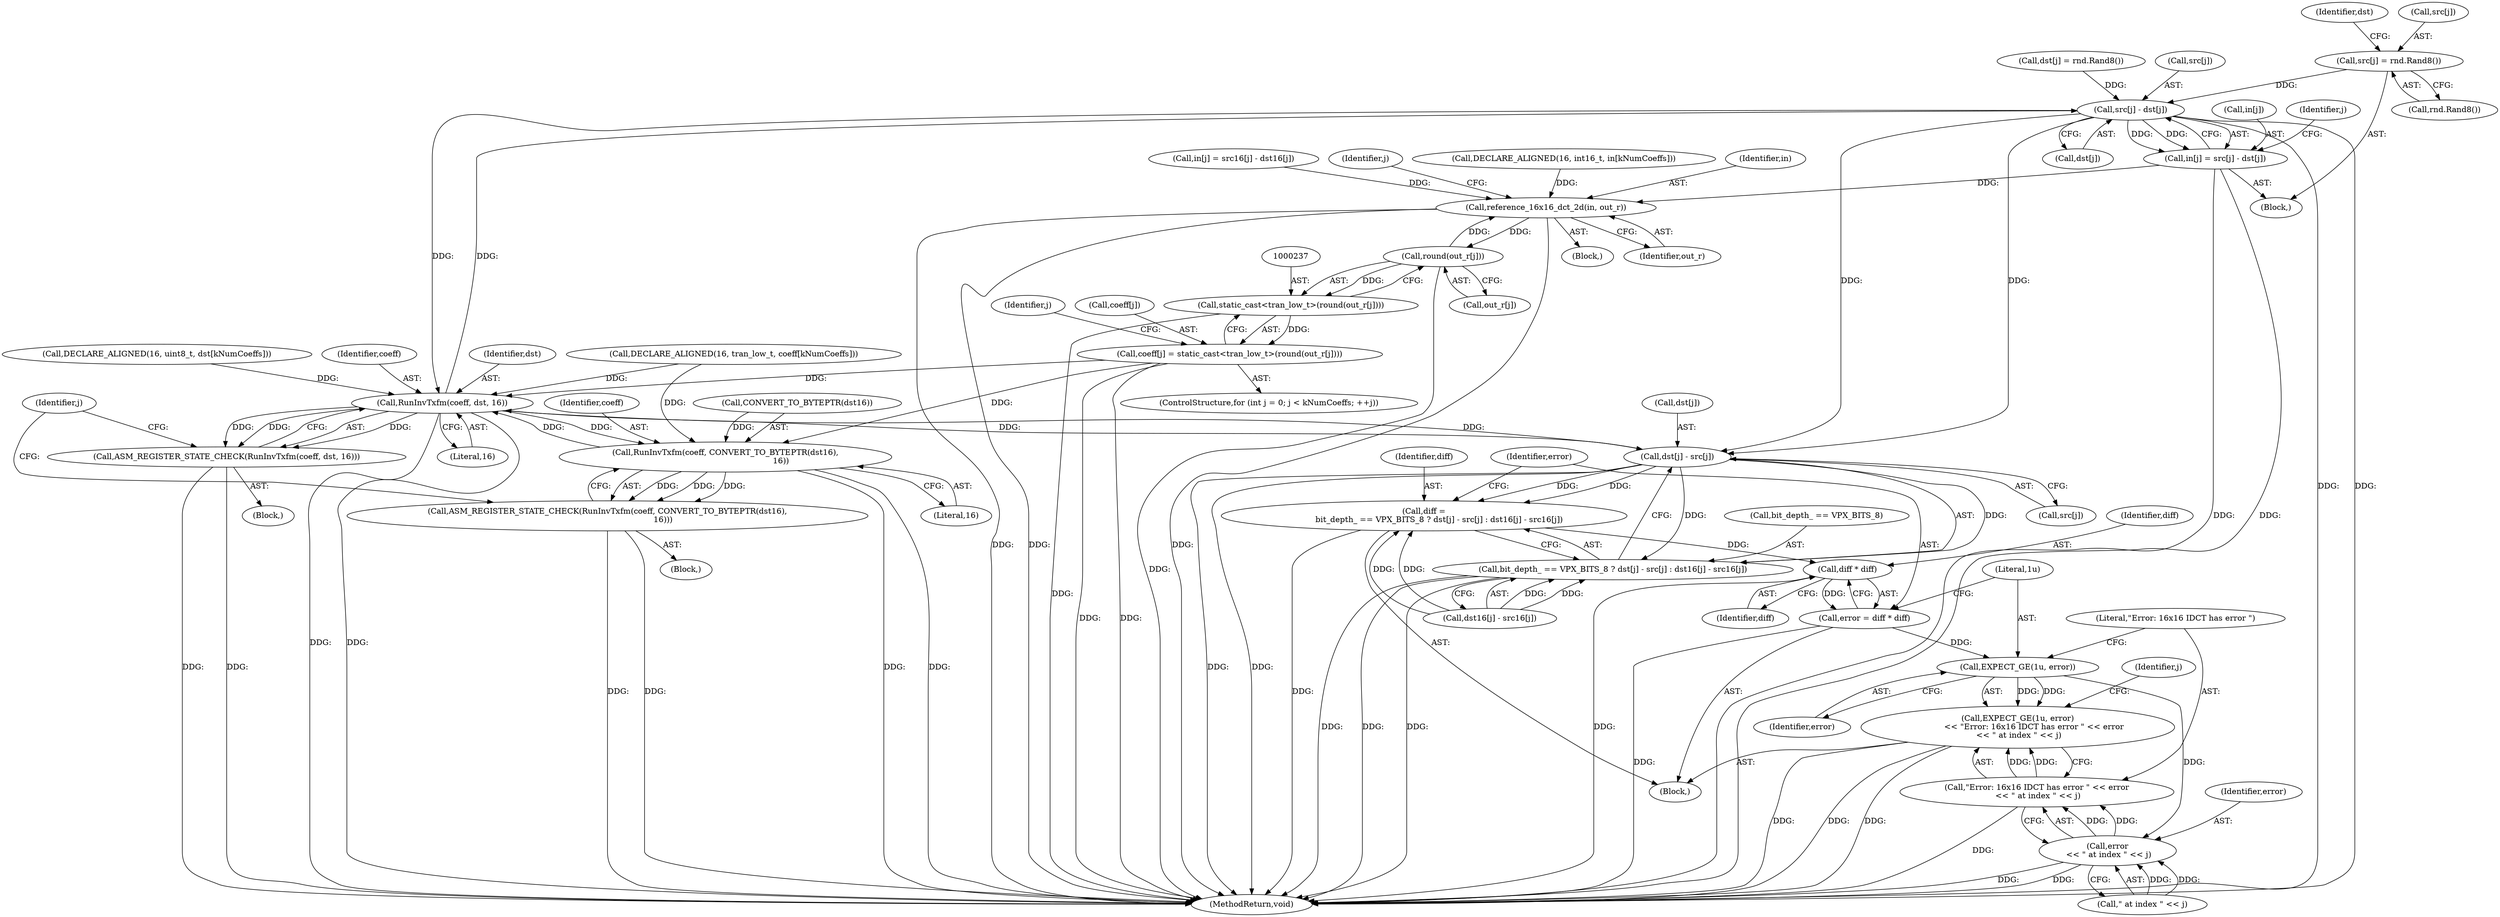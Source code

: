 digraph "0_Android_5a9753fca56f0eeb9f61e342b2fccffc364f9426_48@array" {
"1000171" [label="(Call,src[j] = rnd.Rand8())"];
"1000185" [label="(Call,src[j] - dst[j])"];
"1000181" [label="(Call,in[j] = src[j] - dst[j])"];
"1000219" [label="(Call,reference_16x16_dct_2d(in, out_r))"];
"1000238" [label="(Call,round(out_r[j]))"];
"1000236" [label="(Call,static_cast<tran_low_t>(round(out_r[j])))"];
"1000232" [label="(Call,coeff[j] = static_cast<tran_low_t>(round(out_r[j])))"];
"1000248" [label="(Call,RunInvTxfm(coeff, dst, 16))"];
"1000247" [label="(Call,ASM_REGISTER_STATE_CHECK(RunInvTxfm(coeff, dst, 16)))"];
"1000255" [label="(Call,RunInvTxfm(coeff, CONVERT_TO_BYTEPTR(dst16),\n                                            16))"];
"1000254" [label="(Call,ASM_REGISTER_STATE_CHECK(RunInvTxfm(coeff, CONVERT_TO_BYTEPTR(dst16),\n                                            16)))"];
"1000278" [label="(Call,dst[j] - src[j])"];
"1000272" [label="(Call,diff =\n            bit_depth_ == VPX_BITS_8 ? dst[j] - src[j] : dst16[j] - src16[j])"];
"1000295" [label="(Call,diff * diff)"];
"1000293" [label="(Call,error = diff * diff)"];
"1000299" [label="(Call,EXPECT_GE(1u, error))"];
"1000298" [label="(Call,EXPECT_GE(1u, error)\n             << \"Error: 16x16 IDCT has error \" << error\n << \" at index \" << j)"];
"1000304" [label="(Call,error\n << \" at index \" << j)"];
"1000302" [label="(Call,\"Error: 16x16 IDCT has error \" << error\n << \" at index \" << j)"];
"1000274" [label="(Call,bit_depth_ == VPX_BITS_8 ? dst[j] - src[j] : dst16[j] - src16[j])"];
"1000282" [label="(Call,src[j])"];
"1000220" [label="(Identifier,in)"];
"1000306" [label="(Call,\" at index \" << j)"];
"1000189" [label="(Call,dst[j])"];
"1000269" [label="(Identifier,j)"];
"1000246" [label="(Block,)"];
"1000300" [label="(Literal,1u)"];
"1000254" [label="(Call,ASM_REGISTER_STATE_CHECK(RunInvTxfm(coeff, CONVERT_TO_BYTEPTR(dst16),\n                                            16)))"];
"1000274" [label="(Call,bit_depth_ == VPX_BITS_8 ? dst[j] - src[j] : dst16[j] - src16[j])"];
"1000309" [label="(MethodReturn,void)"];
"1000185" [label="(Call,src[j] - dst[j])"];
"1000175" [label="(Call,rnd.Rand8())"];
"1000208" [label="(Call,in[j] = src16[j] - dst16[j])"];
"1000182" [label="(Call,in[j])"];
"1000176" [label="(Call,dst[j] = rnd.Rand8())"];
"1000119" [label="(Call,DECLARE_ALIGNED(16, uint8_t, dst[kNumCoeffs]))"];
"1000278" [label="(Call,dst[j] - src[j])"];
"1000249" [label="(Identifier,coeff)"];
"1000256" [label="(Identifier,coeff)"];
"1000253" [label="(Block,)"];
"1000275" [label="(Call,bit_depth_ == VPX_BITS_8)"];
"1000236" [label="(Call,static_cast<tran_low_t>(round(out_r[j])))"];
"1000294" [label="(Identifier,error)"];
"1000296" [label="(Identifier,diff)"];
"1000302" [label="(Call,\"Error: 16x16 IDCT has error \" << error\n << \" at index \" << j)"];
"1000293" [label="(Call,error = diff * diff)"];
"1000301" [label="(Identifier,error)"];
"1000298" [label="(Call,EXPECT_GE(1u, error)\n             << \"Error: 16x16 IDCT has error \" << error\n << \" at index \" << j)"];
"1000113" [label="(Call,DECLARE_ALIGNED(16, tran_low_t, coeff[kNumCoeffs]))"];
"1000171" [label="(Call,src[j] = rnd.Rand8())"];
"1000170" [label="(Block,)"];
"1000233" [label="(Call,coeff[j])"];
"1000225" [label="(Identifier,j)"];
"1000270" [label="(Block,)"];
"1000239" [label="(Call,out_r[j])"];
"1000259" [label="(Literal,16)"];
"1000257" [label="(Call,CONVERT_TO_BYTEPTR(dst16))"];
"1000178" [label="(Identifier,dst)"];
"1000181" [label="(Call,in[j] = src[j] - dst[j])"];
"1000219" [label="(Call,reference_16x16_dct_2d(in, out_r))"];
"1000299" [label="(Call,EXPECT_GE(1u, error))"];
"1000186" [label="(Call,src[j])"];
"1000285" [label="(Call,dst16[j] - src16[j])"];
"1000305" [label="(Identifier,error)"];
"1000272" [label="(Call,diff =\n            bit_depth_ == VPX_BITS_8 ? dst[j] - src[j] : dst16[j] - src16[j])"];
"1000153" [label="(Block,)"];
"1000295" [label="(Call,diff * diff)"];
"1000250" [label="(Identifier,dst)"];
"1000107" [label="(Call,DECLARE_ALIGNED(16, int16_t, in[kNumCoeffs]))"];
"1000248" [label="(Call,RunInvTxfm(coeff, dst, 16))"];
"1000164" [label="(Identifier,j)"];
"1000232" [label="(Call,coeff[j] = static_cast<tran_low_t>(round(out_r[j])))"];
"1000238" [label="(Call,round(out_r[j]))"];
"1000222" [label="(ControlStructure,for (int j = 0; j < kNumCoeffs; ++j))"];
"1000221" [label="(Identifier,out_r)"];
"1000231" [label="(Identifier,j)"];
"1000255" [label="(Call,RunInvTxfm(coeff, CONVERT_TO_BYTEPTR(dst16),\n                                            16))"];
"1000303" [label="(Literal,\"Error: 16x16 IDCT has error \")"];
"1000273" [label="(Identifier,diff)"];
"1000304" [label="(Call,error\n << \" at index \" << j)"];
"1000247" [label="(Call,ASM_REGISTER_STATE_CHECK(RunInvTxfm(coeff, dst, 16)))"];
"1000263" [label="(Identifier,j)"];
"1000297" [label="(Identifier,diff)"];
"1000279" [label="(Call,dst[j])"];
"1000251" [label="(Literal,16)"];
"1000172" [label="(Call,src[j])"];
"1000171" -> "1000170"  [label="AST: "];
"1000171" -> "1000175"  [label="CFG: "];
"1000172" -> "1000171"  [label="AST: "];
"1000175" -> "1000171"  [label="AST: "];
"1000178" -> "1000171"  [label="CFG: "];
"1000171" -> "1000185"  [label="DDG: "];
"1000185" -> "1000181"  [label="AST: "];
"1000185" -> "1000189"  [label="CFG: "];
"1000186" -> "1000185"  [label="AST: "];
"1000189" -> "1000185"  [label="AST: "];
"1000181" -> "1000185"  [label="CFG: "];
"1000185" -> "1000309"  [label="DDG: "];
"1000185" -> "1000309"  [label="DDG: "];
"1000185" -> "1000181"  [label="DDG: "];
"1000185" -> "1000181"  [label="DDG: "];
"1000176" -> "1000185"  [label="DDG: "];
"1000248" -> "1000185"  [label="DDG: "];
"1000185" -> "1000248"  [label="DDG: "];
"1000185" -> "1000278"  [label="DDG: "];
"1000185" -> "1000278"  [label="DDG: "];
"1000181" -> "1000170"  [label="AST: "];
"1000182" -> "1000181"  [label="AST: "];
"1000164" -> "1000181"  [label="CFG: "];
"1000181" -> "1000309"  [label="DDG: "];
"1000181" -> "1000309"  [label="DDG: "];
"1000181" -> "1000219"  [label="DDG: "];
"1000219" -> "1000153"  [label="AST: "];
"1000219" -> "1000221"  [label="CFG: "];
"1000220" -> "1000219"  [label="AST: "];
"1000221" -> "1000219"  [label="AST: "];
"1000225" -> "1000219"  [label="CFG: "];
"1000219" -> "1000309"  [label="DDG: "];
"1000219" -> "1000309"  [label="DDG: "];
"1000219" -> "1000309"  [label="DDG: "];
"1000208" -> "1000219"  [label="DDG: "];
"1000107" -> "1000219"  [label="DDG: "];
"1000238" -> "1000219"  [label="DDG: "];
"1000219" -> "1000238"  [label="DDG: "];
"1000238" -> "1000236"  [label="AST: "];
"1000238" -> "1000239"  [label="CFG: "];
"1000239" -> "1000238"  [label="AST: "];
"1000236" -> "1000238"  [label="CFG: "];
"1000238" -> "1000309"  [label="DDG: "];
"1000238" -> "1000236"  [label="DDG: "];
"1000236" -> "1000232"  [label="AST: "];
"1000237" -> "1000236"  [label="AST: "];
"1000232" -> "1000236"  [label="CFG: "];
"1000236" -> "1000309"  [label="DDG: "];
"1000236" -> "1000232"  [label="DDG: "];
"1000232" -> "1000222"  [label="AST: "];
"1000233" -> "1000232"  [label="AST: "];
"1000231" -> "1000232"  [label="CFG: "];
"1000232" -> "1000309"  [label="DDG: "];
"1000232" -> "1000309"  [label="DDG: "];
"1000232" -> "1000248"  [label="DDG: "];
"1000232" -> "1000255"  [label="DDG: "];
"1000248" -> "1000247"  [label="AST: "];
"1000248" -> "1000251"  [label="CFG: "];
"1000249" -> "1000248"  [label="AST: "];
"1000250" -> "1000248"  [label="AST: "];
"1000251" -> "1000248"  [label="AST: "];
"1000247" -> "1000248"  [label="CFG: "];
"1000248" -> "1000309"  [label="DDG: "];
"1000248" -> "1000309"  [label="DDG: "];
"1000248" -> "1000247"  [label="DDG: "];
"1000248" -> "1000247"  [label="DDG: "];
"1000248" -> "1000247"  [label="DDG: "];
"1000255" -> "1000248"  [label="DDG: "];
"1000113" -> "1000248"  [label="DDG: "];
"1000119" -> "1000248"  [label="DDG: "];
"1000278" -> "1000248"  [label="DDG: "];
"1000248" -> "1000255"  [label="DDG: "];
"1000248" -> "1000278"  [label="DDG: "];
"1000247" -> "1000246"  [label="AST: "];
"1000263" -> "1000247"  [label="CFG: "];
"1000247" -> "1000309"  [label="DDG: "];
"1000247" -> "1000309"  [label="DDG: "];
"1000255" -> "1000254"  [label="AST: "];
"1000255" -> "1000259"  [label="CFG: "];
"1000256" -> "1000255"  [label="AST: "];
"1000257" -> "1000255"  [label="AST: "];
"1000259" -> "1000255"  [label="AST: "];
"1000254" -> "1000255"  [label="CFG: "];
"1000255" -> "1000309"  [label="DDG: "];
"1000255" -> "1000309"  [label="DDG: "];
"1000255" -> "1000254"  [label="DDG: "];
"1000255" -> "1000254"  [label="DDG: "];
"1000255" -> "1000254"  [label="DDG: "];
"1000113" -> "1000255"  [label="DDG: "];
"1000257" -> "1000255"  [label="DDG: "];
"1000254" -> "1000253"  [label="AST: "];
"1000263" -> "1000254"  [label="CFG: "];
"1000254" -> "1000309"  [label="DDG: "];
"1000254" -> "1000309"  [label="DDG: "];
"1000278" -> "1000274"  [label="AST: "];
"1000278" -> "1000282"  [label="CFG: "];
"1000279" -> "1000278"  [label="AST: "];
"1000282" -> "1000278"  [label="AST: "];
"1000274" -> "1000278"  [label="CFG: "];
"1000278" -> "1000309"  [label="DDG: "];
"1000278" -> "1000309"  [label="DDG: "];
"1000278" -> "1000272"  [label="DDG: "];
"1000278" -> "1000272"  [label="DDG: "];
"1000278" -> "1000274"  [label="DDG: "];
"1000278" -> "1000274"  [label="DDG: "];
"1000272" -> "1000270"  [label="AST: "];
"1000272" -> "1000274"  [label="CFG: "];
"1000273" -> "1000272"  [label="AST: "];
"1000274" -> "1000272"  [label="AST: "];
"1000294" -> "1000272"  [label="CFG: "];
"1000272" -> "1000309"  [label="DDG: "];
"1000285" -> "1000272"  [label="DDG: "];
"1000285" -> "1000272"  [label="DDG: "];
"1000272" -> "1000295"  [label="DDG: "];
"1000295" -> "1000293"  [label="AST: "];
"1000295" -> "1000297"  [label="CFG: "];
"1000296" -> "1000295"  [label="AST: "];
"1000297" -> "1000295"  [label="AST: "];
"1000293" -> "1000295"  [label="CFG: "];
"1000295" -> "1000309"  [label="DDG: "];
"1000295" -> "1000293"  [label="DDG: "];
"1000293" -> "1000270"  [label="AST: "];
"1000294" -> "1000293"  [label="AST: "];
"1000300" -> "1000293"  [label="CFG: "];
"1000293" -> "1000309"  [label="DDG: "];
"1000293" -> "1000299"  [label="DDG: "];
"1000299" -> "1000298"  [label="AST: "];
"1000299" -> "1000301"  [label="CFG: "];
"1000300" -> "1000299"  [label="AST: "];
"1000301" -> "1000299"  [label="AST: "];
"1000303" -> "1000299"  [label="CFG: "];
"1000299" -> "1000298"  [label="DDG: "];
"1000299" -> "1000298"  [label="DDG: "];
"1000299" -> "1000304"  [label="DDG: "];
"1000298" -> "1000270"  [label="AST: "];
"1000298" -> "1000302"  [label="CFG: "];
"1000302" -> "1000298"  [label="AST: "];
"1000269" -> "1000298"  [label="CFG: "];
"1000298" -> "1000309"  [label="DDG: "];
"1000298" -> "1000309"  [label="DDG: "];
"1000298" -> "1000309"  [label="DDG: "];
"1000302" -> "1000298"  [label="DDG: "];
"1000302" -> "1000298"  [label="DDG: "];
"1000304" -> "1000302"  [label="AST: "];
"1000304" -> "1000306"  [label="CFG: "];
"1000305" -> "1000304"  [label="AST: "];
"1000306" -> "1000304"  [label="AST: "];
"1000302" -> "1000304"  [label="CFG: "];
"1000304" -> "1000309"  [label="DDG: "];
"1000304" -> "1000309"  [label="DDG: "];
"1000304" -> "1000302"  [label="DDG: "];
"1000304" -> "1000302"  [label="DDG: "];
"1000306" -> "1000304"  [label="DDG: "];
"1000306" -> "1000304"  [label="DDG: "];
"1000303" -> "1000302"  [label="AST: "];
"1000302" -> "1000309"  [label="DDG: "];
"1000274" -> "1000285"  [label="CFG: "];
"1000275" -> "1000274"  [label="AST: "];
"1000285" -> "1000274"  [label="AST: "];
"1000274" -> "1000309"  [label="DDG: "];
"1000274" -> "1000309"  [label="DDG: "];
"1000274" -> "1000309"  [label="DDG: "];
"1000285" -> "1000274"  [label="DDG: "];
"1000285" -> "1000274"  [label="DDG: "];
}

